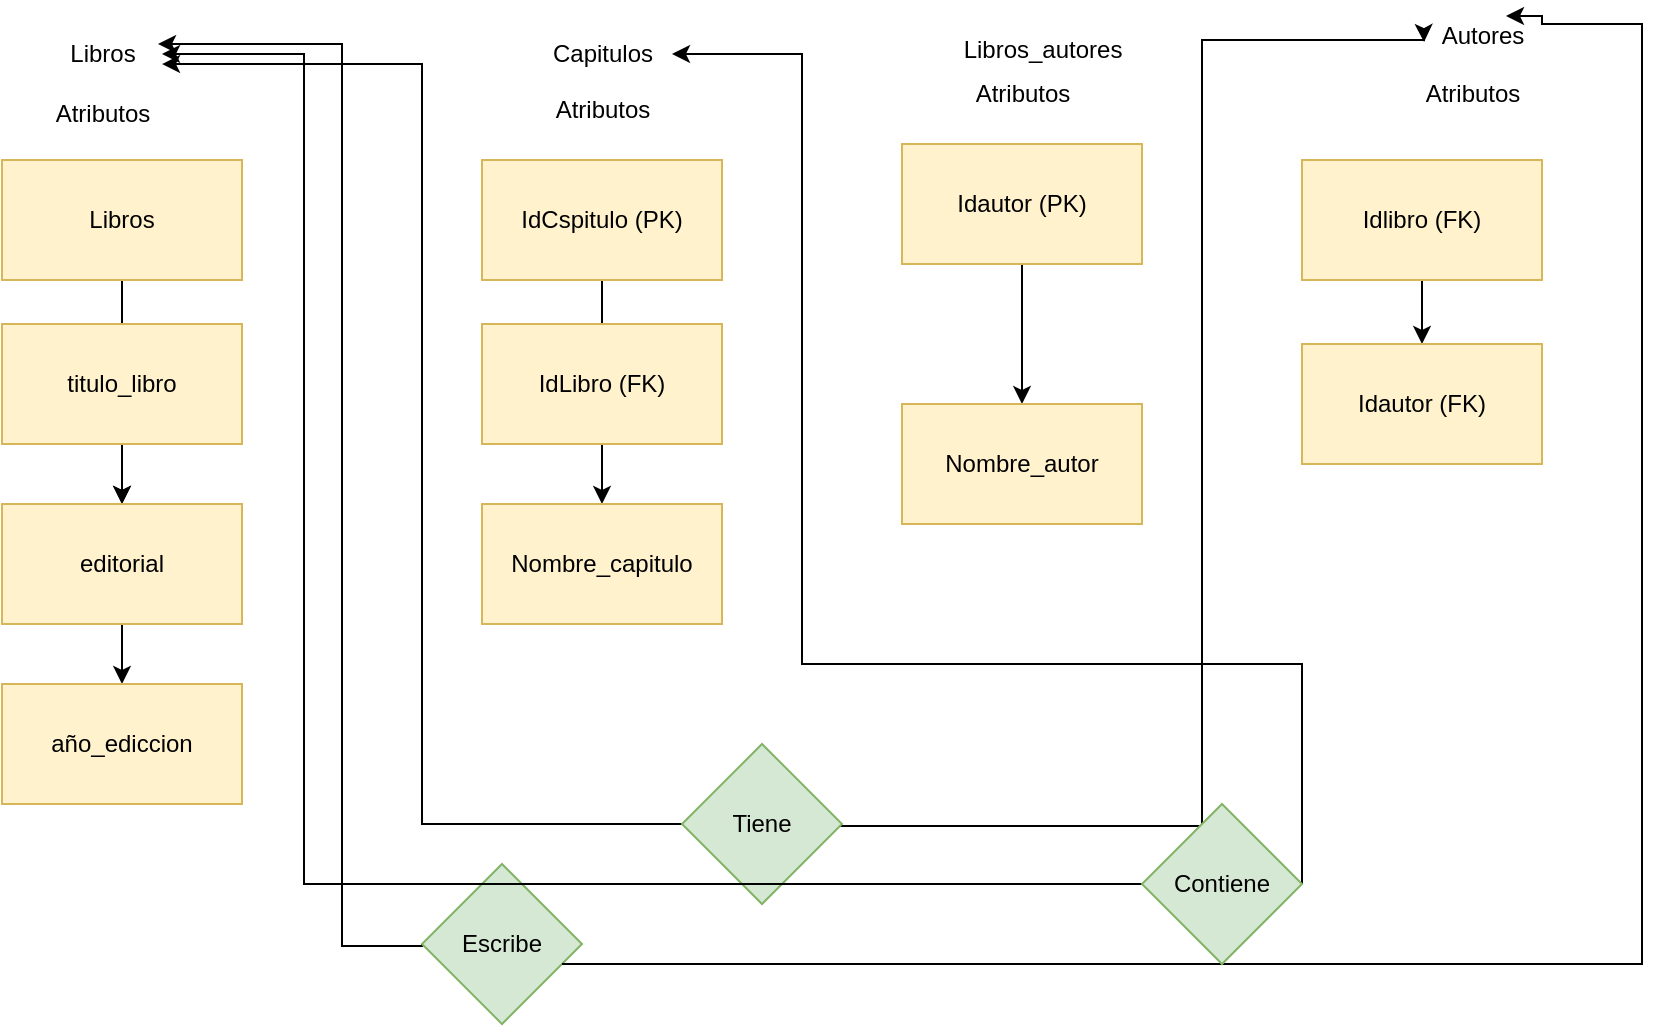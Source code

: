 <mxfile version="26.0.14">
  <diagram name="Página-1" id="YUuVHs7GOfoyyuJapSTh">
    <mxGraphModel dx="1356" dy="723" grid="1" gridSize="10" guides="1" tooltips="1" connect="1" arrows="1" fold="1" page="1" pageScale="1" pageWidth="827" pageHeight="1169" math="0" shadow="0">
      <root>
        <mxCell id="0" />
        <mxCell id="1" parent="0" />
        <mxCell id="bYkUQt1i2aj_-I3lz3LJ-2" value="Libros" style="text;html=1;align=center;verticalAlign=middle;resizable=0;points=[];autosize=1;strokeColor=none;fillColor=none;" vertex="1" parent="1">
          <mxGeometry x="60" y="50" width="60" height="30" as="geometry" />
        </mxCell>
        <mxCell id="bYkUQt1i2aj_-I3lz3LJ-11" value="" style="edgeStyle=orthogonalEdgeStyle;rounded=0;orthogonalLoop=1;jettySize=auto;html=1;" edge="1" parent="1" source="bYkUQt1i2aj_-I3lz3LJ-3" target="bYkUQt1i2aj_-I3lz3LJ-5">
          <mxGeometry relative="1" as="geometry" />
        </mxCell>
        <mxCell id="bYkUQt1i2aj_-I3lz3LJ-3" value="Libros" style="whiteSpace=wrap;html=1;fillColor=#fff2cc;strokeColor=#d6b656;" vertex="1" parent="1">
          <mxGeometry x="40" y="118" width="120" height="60" as="geometry" />
        </mxCell>
        <mxCell id="bYkUQt1i2aj_-I3lz3LJ-9" value="" style="edgeStyle=orthogonalEdgeStyle;rounded=0;orthogonalLoop=1;jettySize=auto;html=1;" edge="1" parent="1" source="bYkUQt1i2aj_-I3lz3LJ-4" target="bYkUQt1i2aj_-I3lz3LJ-5">
          <mxGeometry relative="1" as="geometry" />
        </mxCell>
        <mxCell id="bYkUQt1i2aj_-I3lz3LJ-4" value="titulo_libro" style="whiteSpace=wrap;html=1;fillColor=#fff2cc;strokeColor=#d6b656;" vertex="1" parent="1">
          <mxGeometry x="40" y="200" width="120" height="60" as="geometry" />
        </mxCell>
        <mxCell id="bYkUQt1i2aj_-I3lz3LJ-10" value="" style="edgeStyle=orthogonalEdgeStyle;rounded=0;orthogonalLoop=1;jettySize=auto;html=1;" edge="1" parent="1" source="bYkUQt1i2aj_-I3lz3LJ-5" target="bYkUQt1i2aj_-I3lz3LJ-6">
          <mxGeometry relative="1" as="geometry" />
        </mxCell>
        <mxCell id="bYkUQt1i2aj_-I3lz3LJ-5" value="editorial" style="whiteSpace=wrap;html=1;fillColor=#fff2cc;strokeColor=#d6b656;" vertex="1" parent="1">
          <mxGeometry x="40" y="290" width="120" height="60" as="geometry" />
        </mxCell>
        <mxCell id="bYkUQt1i2aj_-I3lz3LJ-6" value="año_ediccion" style="whiteSpace=wrap;html=1;fillColor=#fff2cc;strokeColor=#d6b656;" vertex="1" parent="1">
          <mxGeometry x="40" y="380" width="120" height="60" as="geometry" />
        </mxCell>
        <mxCell id="bYkUQt1i2aj_-I3lz3LJ-8" value="Atributos" style="text;html=1;align=center;verticalAlign=middle;resizable=0;points=[];autosize=1;strokeColor=none;fillColor=none;" vertex="1" parent="1">
          <mxGeometry x="55" y="80" width="70" height="30" as="geometry" />
        </mxCell>
        <mxCell id="bYkUQt1i2aj_-I3lz3LJ-12" value="Capitulos" style="text;html=1;align=center;verticalAlign=middle;resizable=0;points=[];autosize=1;strokeColor=none;fillColor=none;" vertex="1" parent="1">
          <mxGeometry x="305" y="50" width="70" height="30" as="geometry" />
        </mxCell>
        <mxCell id="bYkUQt1i2aj_-I3lz3LJ-13" value="Atributos" style="text;html=1;align=center;verticalAlign=middle;resizable=0;points=[];autosize=1;strokeColor=none;fillColor=none;" vertex="1" parent="1">
          <mxGeometry x="305" y="78" width="70" height="30" as="geometry" />
        </mxCell>
        <mxCell id="bYkUQt1i2aj_-I3lz3LJ-18" value="" style="edgeStyle=orthogonalEdgeStyle;rounded=0;orthogonalLoop=1;jettySize=auto;html=1;" edge="1" parent="1" source="bYkUQt1i2aj_-I3lz3LJ-14" target="bYkUQt1i2aj_-I3lz3LJ-16">
          <mxGeometry relative="1" as="geometry" />
        </mxCell>
        <mxCell id="bYkUQt1i2aj_-I3lz3LJ-14" value="IdCspitulo (PK)" style="whiteSpace=wrap;html=1;fillColor=#fff2cc;strokeColor=#d6b656;" vertex="1" parent="1">
          <mxGeometry x="280" y="118" width="120" height="60" as="geometry" />
        </mxCell>
        <mxCell id="bYkUQt1i2aj_-I3lz3LJ-15" value="IdLibro (FK)" style="whiteSpace=wrap;html=1;fillColor=#fff2cc;strokeColor=#d6b656;" vertex="1" parent="1">
          <mxGeometry x="280" y="200" width="120" height="60" as="geometry" />
        </mxCell>
        <mxCell id="bYkUQt1i2aj_-I3lz3LJ-16" value="Nombre_capitulo" style="whiteSpace=wrap;html=1;fillColor=#fff2cc;strokeColor=#d6b656;" vertex="1" parent="1">
          <mxGeometry x="280" y="290" width="120" height="60" as="geometry" />
        </mxCell>
        <mxCell id="bYkUQt1i2aj_-I3lz3LJ-19" value="&lt;div&gt;Libros_autores&lt;/div&gt;" style="text;html=1;align=center;verticalAlign=middle;resizable=0;points=[];autosize=1;strokeColor=none;fillColor=none;" vertex="1" parent="1">
          <mxGeometry x="510" y="48" width="100" height="30" as="geometry" />
        </mxCell>
        <mxCell id="bYkUQt1i2aj_-I3lz3LJ-24" value="" style="edgeStyle=orthogonalEdgeStyle;rounded=0;orthogonalLoop=1;jettySize=auto;html=1;" edge="1" parent="1" source="bYkUQt1i2aj_-I3lz3LJ-21" target="bYkUQt1i2aj_-I3lz3LJ-22">
          <mxGeometry relative="1" as="geometry" />
        </mxCell>
        <mxCell id="bYkUQt1i2aj_-I3lz3LJ-21" value="Idautor (PK)" style="whiteSpace=wrap;html=1;fillColor=#fff2cc;strokeColor=#d6b656;" vertex="1" parent="1">
          <mxGeometry x="490" y="110" width="120" height="60" as="geometry" />
        </mxCell>
        <mxCell id="bYkUQt1i2aj_-I3lz3LJ-22" value="Nombre_autor" style="whiteSpace=wrap;html=1;fillColor=#fff2cc;strokeColor=#d6b656;" vertex="1" parent="1">
          <mxGeometry x="490" y="240" width="120" height="60" as="geometry" />
        </mxCell>
        <mxCell id="bYkUQt1i2aj_-I3lz3LJ-25" value="Autores&lt;div&gt;&lt;br&gt;&lt;/div&gt;" style="text;html=1;align=center;verticalAlign=middle;resizable=0;points=[];autosize=1;strokeColor=none;fillColor=none;" vertex="1" parent="1">
          <mxGeometry x="750" y="43" width="60" height="40" as="geometry" />
        </mxCell>
        <mxCell id="bYkUQt1i2aj_-I3lz3LJ-26" value="Atributos" style="text;html=1;align=center;verticalAlign=middle;resizable=0;points=[];autosize=1;strokeColor=none;fillColor=none;" vertex="1" parent="1">
          <mxGeometry x="740" y="70" width="70" height="30" as="geometry" />
        </mxCell>
        <mxCell id="bYkUQt1i2aj_-I3lz3LJ-29" value="" style="edgeStyle=orthogonalEdgeStyle;rounded=0;orthogonalLoop=1;jettySize=auto;html=1;" edge="1" parent="1" source="bYkUQt1i2aj_-I3lz3LJ-27" target="bYkUQt1i2aj_-I3lz3LJ-28">
          <mxGeometry relative="1" as="geometry" />
        </mxCell>
        <mxCell id="bYkUQt1i2aj_-I3lz3LJ-27" value="Idlibro (FK)" style="whiteSpace=wrap;html=1;fillColor=#fff2cc;strokeColor=#d6b656;" vertex="1" parent="1">
          <mxGeometry x="690" y="118" width="120" height="60" as="geometry" />
        </mxCell>
        <mxCell id="bYkUQt1i2aj_-I3lz3LJ-28" value="Idautor (FK)" style="whiteSpace=wrap;html=1;fillColor=#fff2cc;strokeColor=#d6b656;" vertex="1" parent="1">
          <mxGeometry x="690" y="210" width="120" height="60" as="geometry" />
        </mxCell>
        <mxCell id="bYkUQt1i2aj_-I3lz3LJ-31" style="edgeStyle=orthogonalEdgeStyle;rounded=0;orthogonalLoop=1;jettySize=auto;html=1;entryX=1;entryY=0.667;entryDx=0;entryDy=0;entryPerimeter=0;" edge="1" parent="1" source="bYkUQt1i2aj_-I3lz3LJ-30" target="bYkUQt1i2aj_-I3lz3LJ-2">
          <mxGeometry relative="1" as="geometry">
            <mxPoint x="230" y="100" as="targetPoint" />
          </mxGeometry>
        </mxCell>
        <mxCell id="bYkUQt1i2aj_-I3lz3LJ-32" style="edgeStyle=orthogonalEdgeStyle;rounded=0;orthogonalLoop=1;jettySize=auto;html=1;entryX=0.017;entryY=0.4;entryDx=0;entryDy=0;entryPerimeter=0;" edge="1" parent="1" target="bYkUQt1i2aj_-I3lz3LJ-25">
          <mxGeometry relative="1" as="geometry">
            <mxPoint x="660" y="60" as="targetPoint" />
            <mxPoint x="390" y="450" as="sourcePoint" />
            <Array as="points">
              <mxPoint x="390" y="451" />
              <mxPoint x="640" y="451" />
              <mxPoint x="640" y="58" />
              <mxPoint x="751" y="58" />
            </Array>
          </mxGeometry>
        </mxCell>
        <mxCell id="bYkUQt1i2aj_-I3lz3LJ-30" value="Tiene" style="rhombus;whiteSpace=wrap;html=1;fillColor=#d5e8d4;strokeColor=#82b366;" vertex="1" parent="1">
          <mxGeometry x="380" y="410" width="80" height="80" as="geometry" />
        </mxCell>
        <mxCell id="bYkUQt1i2aj_-I3lz3LJ-38" style="edgeStyle=orthogonalEdgeStyle;rounded=0;orthogonalLoop=1;jettySize=auto;html=1;entryX=0.967;entryY=0.333;entryDx=0;entryDy=0;entryPerimeter=0;" edge="1" parent="1" target="bYkUQt1i2aj_-I3lz3LJ-2">
          <mxGeometry relative="1" as="geometry">
            <mxPoint x="210" y="80" as="targetPoint" />
            <mxPoint x="250" y="510" as="sourcePoint" />
            <Array as="points">
              <mxPoint x="250" y="511" />
              <mxPoint x="210" y="511" />
              <mxPoint x="210" y="60" />
            </Array>
          </mxGeometry>
        </mxCell>
        <mxCell id="bYkUQt1i2aj_-I3lz3LJ-35" value="Escribe" style="rhombus;whiteSpace=wrap;html=1;fillColor=#d5e8d4;strokeColor=#82b366;" vertex="1" parent="1">
          <mxGeometry x="250" y="470" width="80" height="80" as="geometry" />
        </mxCell>
        <mxCell id="bYkUQt1i2aj_-I3lz3LJ-36" style="edgeStyle=orthogonalEdgeStyle;rounded=0;orthogonalLoop=1;jettySize=auto;html=1;entryX=0.7;entryY=0.075;entryDx=0;entryDy=0;entryPerimeter=0;" edge="1" parent="1" source="bYkUQt1i2aj_-I3lz3LJ-35" target="bYkUQt1i2aj_-I3lz3LJ-25">
          <mxGeometry relative="1" as="geometry">
            <Array as="points">
              <mxPoint x="860" y="520" />
              <mxPoint x="860" y="50" />
              <mxPoint x="810" y="50" />
              <mxPoint x="810" y="46" />
            </Array>
          </mxGeometry>
        </mxCell>
        <mxCell id="bYkUQt1i2aj_-I3lz3LJ-37" value="Atributos" style="text;html=1;align=center;verticalAlign=middle;resizable=0;points=[];autosize=1;strokeColor=none;fillColor=none;" vertex="1" parent="1">
          <mxGeometry x="515" y="70" width="70" height="30" as="geometry" />
        </mxCell>
        <mxCell id="bYkUQt1i2aj_-I3lz3LJ-40" style="edgeStyle=orthogonalEdgeStyle;rounded=0;orthogonalLoop=1;jettySize=auto;html=1;" edge="1" parent="1" target="bYkUQt1i2aj_-I3lz3LJ-2">
          <mxGeometry relative="1" as="geometry">
            <mxPoint x="190" y="80" as="targetPoint" />
            <mxPoint x="660" y="480" as="sourcePoint" />
            <Array as="points">
              <mxPoint x="191" y="480" />
              <mxPoint x="191" y="65" />
            </Array>
          </mxGeometry>
        </mxCell>
        <mxCell id="bYkUQt1i2aj_-I3lz3LJ-41" style="edgeStyle=orthogonalEdgeStyle;rounded=0;orthogonalLoop=1;jettySize=auto;html=1;" edge="1" parent="1" source="bYkUQt1i2aj_-I3lz3LJ-39" target="bYkUQt1i2aj_-I3lz3LJ-12">
          <mxGeometry relative="1" as="geometry">
            <Array as="points">
              <mxPoint x="690" y="370" />
              <mxPoint x="440" y="370" />
              <mxPoint x="440" y="65" />
            </Array>
          </mxGeometry>
        </mxCell>
        <mxCell id="bYkUQt1i2aj_-I3lz3LJ-39" value="Contiene" style="rhombus;whiteSpace=wrap;html=1;fillColor=#d5e8d4;strokeColor=#82b366;" vertex="1" parent="1">
          <mxGeometry x="610" y="440" width="80" height="80" as="geometry" />
        </mxCell>
      </root>
    </mxGraphModel>
  </diagram>
</mxfile>
